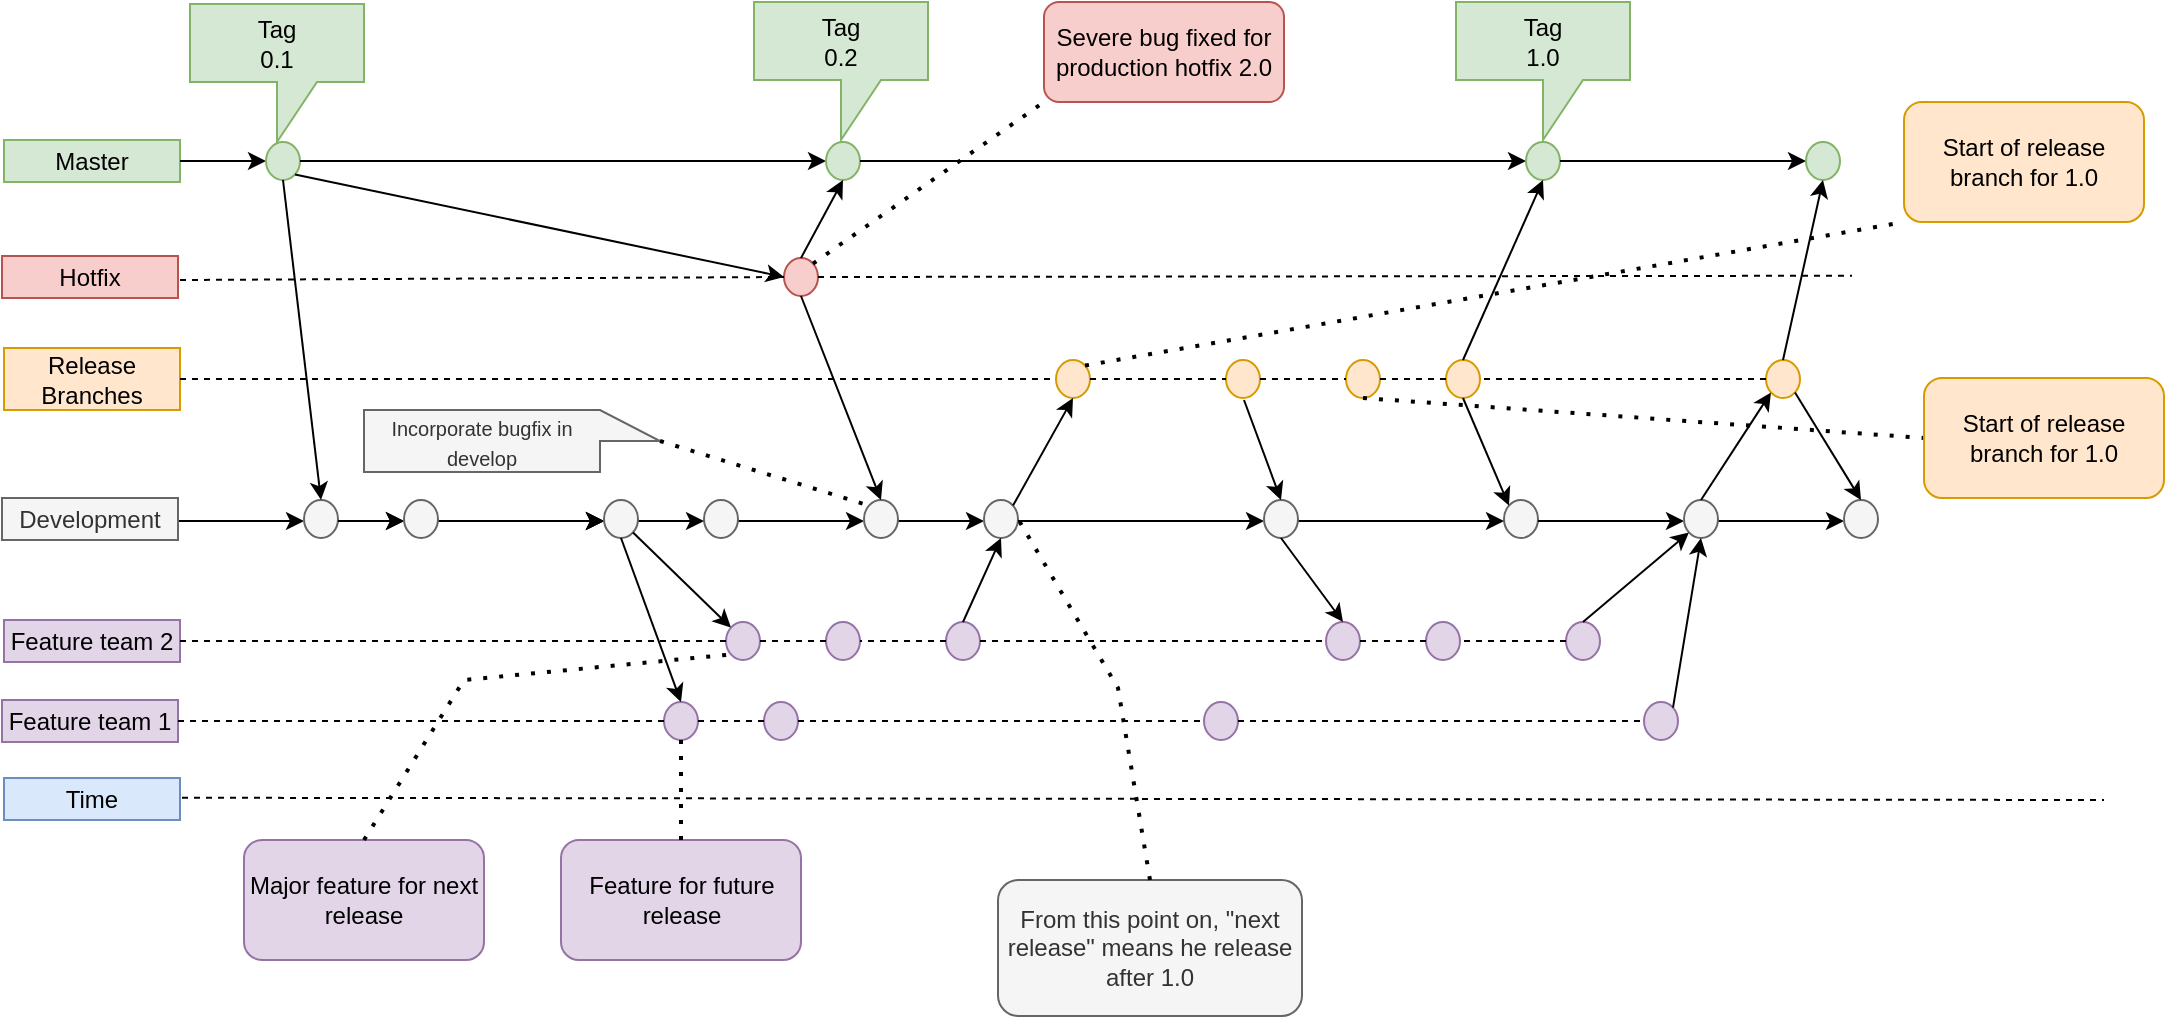 <mxfile version="21.7.5" type="github">
  <diagram id="yPxyJZ8AM_hMuL3Unpa9" name="gitflow">
    <mxGraphModel dx="777" dy="1078" grid="0" gridSize="10" guides="1" tooltips="1" connect="1" arrows="1" fold="1" page="0" pageScale="1" pageWidth="850" pageHeight="1100" math="0" shadow="0">
      <root>
        <mxCell id="0" />
        <mxCell id="1" parent="0" />
        <mxCell id="7" value="Master" style="text;html=1;strokeColor=#82b366;fillColor=#d5e8d4;align=center;verticalAlign=middle;whiteSpace=wrap;rounded=0;direction=east;" parent="1" vertex="1">
          <mxGeometry x="40" width="88" height="21" as="geometry" />
        </mxCell>
        <mxCell id="20" value="Hotfix" style="text;html=1;strokeColor=#b85450;fillColor=#f8cecc;align=center;verticalAlign=middle;whiteSpace=wrap;rounded=0;direction=east;" parent="1" vertex="1">
          <mxGeometry x="39" y="58" width="88" height="21" as="geometry" />
        </mxCell>
        <mxCell id="42" value="Release Branches" style="text;html=1;strokeColor=#d79b00;fillColor=#ffe6cc;align=center;verticalAlign=middle;whiteSpace=wrap;rounded=0;fontSize=12;direction=east;" parent="1" vertex="1">
          <mxGeometry x="40" y="104" width="88" height="31" as="geometry" />
        </mxCell>
        <mxCell id="85" value="Feature team 1" style="text;html=1;strokeColor=#9673a6;fillColor=#e1d5e7;align=center;verticalAlign=middle;whiteSpace=wrap;rounded=0;direction=east;" parent="1" vertex="1">
          <mxGeometry x="39" y="280" width="88" height="21" as="geometry" />
        </mxCell>
        <mxCell id="FDRWWzNf12pBNZbJ33nD-177" value="Time" style="text;html=1;strokeColor=#6c8ebf;fillColor=#dae8fc;align=center;verticalAlign=middle;whiteSpace=wrap;rounded=0;direction=east;" parent="1" vertex="1">
          <mxGeometry x="40" y="319" width="88" height="21" as="geometry" />
        </mxCell>
        <mxCell id="FDRWWzNf12pBNZbJ33nD-182" value="" style="ellipse;whiteSpace=wrap;html=1;aspect=fixed;fontSize=12;fillColor=#e1d5e7;strokeColor=#9673a6;direction=west;flipH=0;" parent="1" vertex="1">
          <mxGeometry x="370" y="281" width="17" height="19" as="geometry" />
        </mxCell>
        <mxCell id="FDRWWzNf12pBNZbJ33nD-183" value="" style="ellipse;whiteSpace=wrap;html=1;aspect=fixed;fontSize=12;fillColor=#e1d5e7;strokeColor=#9673a6;direction=west;flipH=0;" parent="1" vertex="1">
          <mxGeometry x="420" y="281" width="17" height="19" as="geometry" />
        </mxCell>
        <mxCell id="FDRWWzNf12pBNZbJ33nD-185" value="" style="ellipse;whiteSpace=wrap;html=1;aspect=fixed;fontSize=12;fillColor=#e1d5e7;strokeColor=#9673a6;direction=west;flipH=0;" parent="1" vertex="1">
          <mxGeometry x="640" y="281" width="17" height="19" as="geometry" />
        </mxCell>
        <mxCell id="FDRWWzNf12pBNZbJ33nD-186" value="" style="ellipse;whiteSpace=wrap;html=1;aspect=fixed;fontSize=12;fillColor=#e1d5e7;strokeColor=#9673a6;direction=west;flipH=0;" parent="1" vertex="1">
          <mxGeometry x="860" y="281" width="17" height="19" as="geometry" />
        </mxCell>
        <mxCell id="FDRWWzNf12pBNZbJ33nD-331" value="" style="ellipse;whiteSpace=wrap;html=1;aspect=fixed;fontSize=12;fillColor=#ffe6cc;strokeColor=#d79b00;direction=west;flipH=0;" parent="1" vertex="1">
          <mxGeometry x="651" y="110" width="17" height="19" as="geometry" />
        </mxCell>
        <mxCell id="FDRWWzNf12pBNZbJ33nD-332" value="" style="ellipse;whiteSpace=wrap;html=1;aspect=fixed;fontSize=12;fillColor=#ffe6cc;strokeColor=#d79b00;direction=west;flipH=0;" parent="1" vertex="1">
          <mxGeometry x="566" y="110" width="17" height="19" as="geometry" />
        </mxCell>
        <mxCell id="FDRWWzNf12pBNZbJ33nD-333" value="" style="ellipse;whiteSpace=wrap;html=1;aspect=fixed;fontSize=12;fillColor=#ffe6cc;strokeColor=#d79b00;direction=west;flipH=0;" parent="1" vertex="1">
          <mxGeometry x="711" y="110" width="17" height="19" as="geometry" />
        </mxCell>
        <mxCell id="FDRWWzNf12pBNZbJ33nD-334" value="" style="ellipse;whiteSpace=wrap;html=1;aspect=fixed;fontSize=12;fillColor=#ffe6cc;strokeColor=#d79b00;direction=west;flipH=0;" parent="1" vertex="1">
          <mxGeometry x="761" y="110" width="17" height="19" as="geometry" />
        </mxCell>
        <mxCell id="FDRWWzNf12pBNZbJ33nD-335" value="" style="ellipse;whiteSpace=wrap;html=1;aspect=fixed;fontSize=12;fillColor=#ffe6cc;strokeColor=#d79b00;direction=west;flipH=0;" parent="1" vertex="1">
          <mxGeometry x="921" y="110" width="17" height="19" as="geometry" />
        </mxCell>
        <mxCell id="FDRWWzNf12pBNZbJ33nD-349" value="" style="ellipse;whiteSpace=wrap;html=1;aspect=fixed;fontSize=12;fillColor=#f8cecc;strokeColor=#b85450;direction=west;flipH=0;" parent="1" vertex="1">
          <mxGeometry x="430" y="59" width="17" height="19" as="geometry" />
        </mxCell>
        <mxCell id="FDRWWzNf12pBNZbJ33nD-355" value="" style="edgeStyle=orthogonalEdgeStyle;rounded=0;orthogonalLoop=1;jettySize=auto;html=1;" parent="1" source="7" target="FDRWWzNf12pBNZbJ33nD-354" edge="1">
          <mxGeometry relative="1" as="geometry">
            <mxPoint x="18.333" y="10.0" as="targetPoint" />
            <mxPoint x="890" y="10" as="sourcePoint" />
          </mxGeometry>
        </mxCell>
        <mxCell id="FDRWWzNf12pBNZbJ33nD-354" value="" style="ellipse;whiteSpace=wrap;html=1;aspect=fixed;fontSize=12;fillColor=#d5e8d4;strokeColor=#82b366;direction=east;" parent="1" vertex="1">
          <mxGeometry x="171" y="1" width="17" height="19" as="geometry" />
        </mxCell>
        <mxCell id="FDRWWzNf12pBNZbJ33nD-357" value="" style="edgeStyle=orthogonalEdgeStyle;rounded=0;orthogonalLoop=1;jettySize=auto;html=1;" parent="1" source="FDRWWzNf12pBNZbJ33nD-354" target="FDRWWzNf12pBNZbJ33nD-356" edge="1">
          <mxGeometry relative="1" as="geometry">
            <mxPoint x="18.333" y="11.0" as="targetPoint" />
            <mxPoint x="640" y="11" as="sourcePoint" />
          </mxGeometry>
        </mxCell>
        <mxCell id="FDRWWzNf12pBNZbJ33nD-356" value="" style="ellipse;whiteSpace=wrap;html=1;aspect=fixed;fontSize=12;fillColor=#d5e8d4;strokeColor=#82b366;direction=west;flipH=0;" parent="1" vertex="1">
          <mxGeometry x="451" y="1" width="17" height="19" as="geometry" />
        </mxCell>
        <mxCell id="FDRWWzNf12pBNZbJ33nD-359" value="" style="edgeStyle=orthogonalEdgeStyle;rounded=0;orthogonalLoop=1;jettySize=auto;html=1;" parent="1" source="FDRWWzNf12pBNZbJ33nD-356" target="FDRWWzNf12pBNZbJ33nD-358" edge="1">
          <mxGeometry relative="1" as="geometry">
            <mxPoint x="18.333" y="11.0" as="targetPoint" />
            <mxPoint x="470" y="11" as="sourcePoint" />
          </mxGeometry>
        </mxCell>
        <mxCell id="FDRWWzNf12pBNZbJ33nD-358" value="" style="ellipse;whiteSpace=wrap;html=1;aspect=fixed;fontSize=12;fillColor=#d5e8d4;strokeColor=#82b366;direction=west;flipH=0;" parent="1" vertex="1">
          <mxGeometry x="801" y="1" width="17" height="19" as="geometry" />
        </mxCell>
        <mxCell id="FDRWWzNf12pBNZbJ33nD-361" value="" style="edgeStyle=orthogonalEdgeStyle;rounded=0;orthogonalLoop=1;jettySize=auto;html=1;" parent="1" source="FDRWWzNf12pBNZbJ33nD-358" target="FDRWWzNf12pBNZbJ33nD-360" edge="1">
          <mxGeometry relative="1" as="geometry">
            <mxPoint x="18.333" y="11.0" as="targetPoint" />
            <mxPoint x="280" y="11" as="sourcePoint" />
          </mxGeometry>
        </mxCell>
        <mxCell id="FDRWWzNf12pBNZbJ33nD-360" value="" style="ellipse;whiteSpace=wrap;html=1;aspect=fixed;fontSize=12;fillColor=#d5e8d4;strokeColor=#82b366;direction=west;flipH=0;" parent="1" vertex="1">
          <mxGeometry x="941" y="1" width="17" height="19" as="geometry" />
        </mxCell>
        <mxCell id="zETWnQQV9wwEFKSfop4r-105" value="" style="endArrow=none;dashed=1;html=1;rounded=0;" parent="1" edge="1">
          <mxGeometry width="50" height="50" relative="1" as="geometry">
            <mxPoint x="129" y="328.88" as="sourcePoint" />
            <mxPoint x="1090" y="330" as="targetPoint" />
          </mxGeometry>
        </mxCell>
        <mxCell id="zETWnQQV9wwEFKSfop4r-106" style="edgeStyle=orthogonalEdgeStyle;rounded=0;orthogonalLoop=1;jettySize=auto;html=1;entryX=1;entryY=0.5;entryDx=0;entryDy=0;" parent="1" edge="1">
          <mxGeometry relative="1" as="geometry">
            <mxPoint x="127" y="190.5" as="sourcePoint" />
            <mxPoint x="190.0" y="190.5" as="targetPoint" />
          </mxGeometry>
        </mxCell>
        <mxCell id="zETWnQQV9wwEFKSfop4r-107" value="Development" style="text;html=1;strokeColor=#666666;fillColor=#f5f5f5;align=center;verticalAlign=middle;whiteSpace=wrap;rounded=0;fontColor=#333333;direction=east;" parent="1" vertex="1">
          <mxGeometry x="39" y="179" width="88" height="21" as="geometry" />
        </mxCell>
        <mxCell id="zETWnQQV9wwEFKSfop4r-108" style="edgeStyle=orthogonalEdgeStyle;rounded=0;orthogonalLoop=1;jettySize=auto;html=1;entryX=1;entryY=0.5;entryDx=0;entryDy=0;" parent="1" edge="1">
          <mxGeometry relative="1" as="geometry">
            <mxPoint x="407.0" y="190.5" as="sourcePoint" />
            <mxPoint x="470.0" y="190.5" as="targetPoint" />
          </mxGeometry>
        </mxCell>
        <mxCell id="zETWnQQV9wwEFKSfop4r-109" value="" style="ellipse;whiteSpace=wrap;html=1;aspect=fixed;fontSize=12;fillColor=#f5f5f5;strokeColor=#666666;fontColor=#333333;direction=west;flipH=0;" parent="1" vertex="1">
          <mxGeometry x="390" y="180" width="17" height="19" as="geometry" />
        </mxCell>
        <mxCell id="zETWnQQV9wwEFKSfop4r-110" style="edgeStyle=orthogonalEdgeStyle;rounded=0;orthogonalLoop=1;jettySize=auto;html=1;exitX=0;exitY=0.5;exitDx=0;exitDy=0;entryX=1;entryY=0.5;entryDx=0;entryDy=0;" parent="1" edge="1">
          <mxGeometry relative="1" as="geometry">
            <mxPoint x="487.0" y="190.5" as="sourcePoint" />
            <mxPoint x="530.0" y="190.5" as="targetPoint" />
          </mxGeometry>
        </mxCell>
        <mxCell id="zETWnQQV9wwEFKSfop4r-111" value="" style="ellipse;whiteSpace=wrap;html=1;aspect=fixed;fontSize=12;fillColor=#f5f5f5;strokeColor=#666666;fontColor=#333333;direction=west;flipH=0;" parent="1" vertex="1">
          <mxGeometry x="470" y="180" width="17" height="19" as="geometry" />
        </mxCell>
        <mxCell id="zETWnQQV9wwEFKSfop4r-112" style="edgeStyle=orthogonalEdgeStyle;rounded=0;orthogonalLoop=1;jettySize=auto;html=1;entryX=1;entryY=0.5;entryDx=0;entryDy=0;" parent="1" edge="1">
          <mxGeometry relative="1" as="geometry">
            <mxPoint x="897.0" y="190.5" as="sourcePoint" />
            <mxPoint x="960.0" y="190.5" as="targetPoint" />
          </mxGeometry>
        </mxCell>
        <mxCell id="zETWnQQV9wwEFKSfop4r-113" value="" style="ellipse;whiteSpace=wrap;html=1;aspect=fixed;fontSize=12;fillColor=#f5f5f5;strokeColor=#666666;fontColor=#333333;direction=west;flipH=0;" parent="1" vertex="1">
          <mxGeometry x="790" y="180" width="17" height="19" as="geometry" />
        </mxCell>
        <mxCell id="zETWnQQV9wwEFKSfop4r-114" value="" style="ellipse;whiteSpace=wrap;html=1;aspect=fixed;fontSize=12;fillColor=#f5f5f5;strokeColor=#666666;fontColor=#333333;direction=west;flipH=0;" parent="1" vertex="1">
          <mxGeometry x="960" y="180" width="17" height="19" as="geometry" />
        </mxCell>
        <mxCell id="zETWnQQV9wwEFKSfop4r-115" style="edgeStyle=orthogonalEdgeStyle;rounded=0;orthogonalLoop=1;jettySize=auto;html=1;entryX=1;entryY=0.5;entryDx=0;entryDy=0;" parent="1" edge="1">
          <mxGeometry relative="1" as="geometry">
            <mxPoint x="687.0" y="190.5" as="sourcePoint" />
            <mxPoint x="790.0" y="190.5" as="targetPoint" />
          </mxGeometry>
        </mxCell>
        <mxCell id="zETWnQQV9wwEFKSfop4r-116" value="" style="ellipse;whiteSpace=wrap;html=1;aspect=fixed;fontSize=12;fillColor=#f5f5f5;strokeColor=#666666;fontColor=#333333;direction=west;flipH=0;" parent="1" vertex="1">
          <mxGeometry x="530" y="180" width="17" height="19" as="geometry" />
        </mxCell>
        <mxCell id="zETWnQQV9wwEFKSfop4r-117" value="" style="edgeStyle=orthogonalEdgeStyle;rounded=0;orthogonalLoop=1;jettySize=auto;html=1;entryX=1;entryY=0.5;entryDx=0;entryDy=0;" parent="1" edge="1">
          <mxGeometry relative="1" as="geometry">
            <mxPoint x="807.0" y="190.5" as="sourcePoint" />
            <mxPoint x="880.0" y="190.5" as="targetPoint" />
          </mxGeometry>
        </mxCell>
        <mxCell id="zETWnQQV9wwEFKSfop4r-118" value="" style="ellipse;whiteSpace=wrap;html=1;aspect=fixed;fontSize=12;fillColor=#f5f5f5;strokeColor=#666666;fontColor=#333333;direction=west;flipH=0;" parent="1" vertex="1">
          <mxGeometry x="880" y="180" width="17" height="19" as="geometry" />
        </mxCell>
        <mxCell id="zETWnQQV9wwEFKSfop4r-119" style="edgeStyle=orthogonalEdgeStyle;rounded=0;orthogonalLoop=1;jettySize=auto;html=1;exitX=0;exitY=0.5;exitDx=0;exitDy=0;entryX=1;entryY=0.5;entryDx=0;entryDy=0;" parent="1" edge="1">
          <mxGeometry relative="1" as="geometry">
            <mxPoint x="207.0" y="190.5" as="sourcePoint" />
            <mxPoint x="240.0" y="190.5" as="targetPoint" />
          </mxGeometry>
        </mxCell>
        <mxCell id="zETWnQQV9wwEFKSfop4r-120" value="" style="edgeStyle=orthogonalEdgeStyle;rounded=0;orthogonalLoop=1;jettySize=auto;html=1;" parent="1" edge="1">
          <mxGeometry relative="1" as="geometry">
            <mxPoint x="257.0" y="190.5" as="sourcePoint" />
            <mxPoint x="340" y="190.5" as="targetPoint" />
          </mxGeometry>
        </mxCell>
        <mxCell id="zETWnQQV9wwEFKSfop4r-121" value="" style="ellipse;whiteSpace=wrap;html=1;aspect=fixed;fontSize=12;fillColor=#f5f5f5;fontColor=#333333;strokeColor=#666666;direction=west;flipH=0;" parent="1" vertex="1">
          <mxGeometry x="190" y="180" width="17" height="19" as="geometry" />
        </mxCell>
        <mxCell id="zETWnQQV9wwEFKSfop4r-122" value="" style="edgeStyle=orthogonalEdgeStyle;rounded=0;orthogonalLoop=1;jettySize=auto;html=1;" parent="1" edge="1">
          <mxGeometry relative="1" as="geometry">
            <mxPoint x="257.0" y="190.5" as="sourcePoint" />
            <mxPoint x="340" y="190.5" as="targetPoint" />
          </mxGeometry>
        </mxCell>
        <mxCell id="zETWnQQV9wwEFKSfop4r-123" value="" style="edgeStyle=orthogonalEdgeStyle;rounded=0;orthogonalLoop=1;jettySize=auto;html=1;" parent="1" edge="1">
          <mxGeometry relative="1" as="geometry">
            <mxPoint x="257.0" y="190.5" as="sourcePoint" />
            <mxPoint x="340" y="190.5" as="targetPoint" />
          </mxGeometry>
        </mxCell>
        <mxCell id="zETWnQQV9wwEFKSfop4r-124" value="" style="edgeStyle=orthogonalEdgeStyle;rounded=0;orthogonalLoop=1;jettySize=auto;html=1;entryX=1;entryY=0.5;entryDx=0;entryDy=0;" parent="1" edge="1">
          <mxGeometry relative="1" as="geometry">
            <mxPoint x="547.0" y="190.5" as="sourcePoint" />
            <mxPoint x="670.0" y="190.5" as="targetPoint" />
          </mxGeometry>
        </mxCell>
        <mxCell id="zETWnQQV9wwEFKSfop4r-125" value="" style="ellipse;whiteSpace=wrap;html=1;aspect=fixed;fontSize=12;fillColor=#f5f5f5;strokeColor=#666666;fontColor=#333333;direction=west;flipH=0;" parent="1" vertex="1">
          <mxGeometry x="670" y="180" width="17" height="19" as="geometry" />
        </mxCell>
        <mxCell id="zETWnQQV9wwEFKSfop4r-126" style="edgeStyle=orthogonalEdgeStyle;rounded=0;orthogonalLoop=1;jettySize=auto;html=1;exitX=0;exitY=0.5;exitDx=0;exitDy=0;entryX=1;entryY=0.5;entryDx=0;entryDy=0;" parent="1" edge="1">
          <mxGeometry relative="1" as="geometry">
            <mxPoint x="357.0" y="190.5" as="sourcePoint" />
            <mxPoint x="390.0" y="190.5" as="targetPoint" />
          </mxGeometry>
        </mxCell>
        <mxCell id="zETWnQQV9wwEFKSfop4r-127" value="" style="ellipse;whiteSpace=wrap;html=1;aspect=fixed;fontSize=12;fillColor=#f5f5f5;strokeColor=#666666;fontColor=#333333;direction=west;flipH=0;" parent="1" vertex="1">
          <mxGeometry x="340" y="180" width="17" height="19" as="geometry" />
        </mxCell>
        <mxCell id="zETWnQQV9wwEFKSfop4r-128" value="" style="edgeStyle=orthogonalEdgeStyle;rounded=0;orthogonalLoop=1;jettySize=auto;html=1;" parent="1" edge="1">
          <mxGeometry relative="1" as="geometry">
            <mxPoint x="207.0" y="190.5" as="sourcePoint" />
            <mxPoint x="240" y="190.5" as="targetPoint" />
          </mxGeometry>
        </mxCell>
        <mxCell id="zETWnQQV9wwEFKSfop4r-129" value="" style="ellipse;whiteSpace=wrap;html=1;aspect=fixed;fontSize=12;fillColor=#f5f5f5;strokeColor=#666666;fontColor=#333333;direction=west;flipH=0;" parent="1" vertex="1">
          <mxGeometry x="240" y="180" width="17" height="19" as="geometry" />
        </mxCell>
        <mxCell id="zETWnQQV9wwEFKSfop4r-131" value="Feature team 2" style="text;html=1;strokeColor=#9673a6;fillColor=#e1d5e7;align=center;verticalAlign=middle;whiteSpace=wrap;rounded=0;direction=east;" parent="1" vertex="1">
          <mxGeometry x="40" y="240" width="88" height="21" as="geometry" />
        </mxCell>
        <mxCell id="zETWnQQV9wwEFKSfop4r-133" value="" style="ellipse;whiteSpace=wrap;html=1;aspect=fixed;fontSize=12;fillColor=#e1d5e7;strokeColor=#9673a6;direction=west;flipH=0;" parent="1" vertex="1">
          <mxGeometry x="401" y="241" width="17" height="19" as="geometry" />
        </mxCell>
        <mxCell id="zETWnQQV9wwEFKSfop4r-135" value="" style="ellipse;whiteSpace=wrap;html=1;aspect=fixed;fontSize=12;fillColor=#e1d5e7;strokeColor=#9673a6;direction=west;flipH=0;" parent="1" vertex="1">
          <mxGeometry x="451" y="241" width="17" height="19" as="geometry" />
        </mxCell>
        <mxCell id="zETWnQQV9wwEFKSfop4r-137" value="" style="ellipse;whiteSpace=wrap;html=1;aspect=fixed;fontSize=12;fillColor=#e1d5e7;strokeColor=#9673a6;direction=west;flipH=0;" parent="1" vertex="1">
          <mxGeometry x="701" y="241" width="17" height="19" as="geometry" />
        </mxCell>
        <mxCell id="zETWnQQV9wwEFKSfop4r-138" value="" style="ellipse;whiteSpace=wrap;html=1;aspect=fixed;fontSize=12;fillColor=#e1d5e7;strokeColor=#9673a6;direction=west;flipH=0;" parent="1" vertex="1">
          <mxGeometry x="821" y="241" width="17" height="19" as="geometry" />
        </mxCell>
        <mxCell id="zETWnQQV9wwEFKSfop4r-140" value="" style="ellipse;whiteSpace=wrap;html=1;aspect=fixed;fontSize=12;fillColor=#e1d5e7;strokeColor=#9673a6;direction=west;flipH=0;" parent="1" vertex="1">
          <mxGeometry x="511" y="241" width="17" height="19" as="geometry" />
        </mxCell>
        <mxCell id="zETWnQQV9wwEFKSfop4r-142" value="" style="ellipse;whiteSpace=wrap;html=1;aspect=fixed;fontSize=12;fillColor=#e1d5e7;strokeColor=#9673a6;direction=west;flipH=0;" parent="1" vertex="1">
          <mxGeometry x="751" y="241" width="17" height="19" as="geometry" />
        </mxCell>
        <mxCell id="zETWnQQV9wwEFKSfop4r-143" value="" style="endArrow=none;dashed=1;html=1;rounded=0;entryX=1;entryY=0.5;entryDx=0;entryDy=0;" parent="1" target="FDRWWzNf12pBNZbJ33nD-349" edge="1">
          <mxGeometry width="50" height="50" relative="1" as="geometry">
            <mxPoint x="128" y="70" as="sourcePoint" />
            <mxPoint x="178" y="20" as="targetPoint" />
          </mxGeometry>
        </mxCell>
        <mxCell id="zETWnQQV9wwEFKSfop4r-146" value="" style="endArrow=none;dashed=1;html=1;rounded=0;exitX=0;exitY=0.5;exitDx=0;exitDy=0;" parent="1" source="FDRWWzNf12pBNZbJ33nD-349" edge="1">
          <mxGeometry width="50" height="50" relative="1" as="geometry">
            <mxPoint x="451" y="67.87" as="sourcePoint" />
            <mxPoint x="964" y="67.87" as="targetPoint" />
          </mxGeometry>
        </mxCell>
        <mxCell id="zETWnQQV9wwEFKSfop4r-147" value="" style="endArrow=none;dashed=1;html=1;rounded=0;exitX=1;exitY=0.5;exitDx=0;exitDy=0;entryX=1;entryY=0.5;entryDx=0;entryDy=0;" parent="1" source="42" target="FDRWWzNf12pBNZbJ33nD-332" edge="1">
          <mxGeometry width="50" height="50" relative="1" as="geometry">
            <mxPoint x="480" y="160" as="sourcePoint" />
            <mxPoint x="530" y="110" as="targetPoint" />
          </mxGeometry>
        </mxCell>
        <mxCell id="zETWnQQV9wwEFKSfop4r-148" value="" style="endArrow=none;dashed=1;html=1;rounded=0;entryX=1;entryY=0.5;entryDx=0;entryDy=0;exitX=0;exitY=0.5;exitDx=0;exitDy=0;" parent="1" source="FDRWWzNf12pBNZbJ33nD-332" target="FDRWWzNf12pBNZbJ33nD-331" edge="1">
          <mxGeometry width="50" height="50" relative="1" as="geometry">
            <mxPoint x="480" y="160" as="sourcePoint" />
            <mxPoint x="530" y="110" as="targetPoint" />
          </mxGeometry>
        </mxCell>
        <mxCell id="zETWnQQV9wwEFKSfop4r-149" value="" style="endArrow=none;dashed=1;html=1;rounded=0;entryX=1;entryY=0.5;entryDx=0;entryDy=0;exitX=0;exitY=0.5;exitDx=0;exitDy=0;" parent="1" source="FDRWWzNf12pBNZbJ33nD-331" target="FDRWWzNf12pBNZbJ33nD-333" edge="1">
          <mxGeometry width="50" height="50" relative="1" as="geometry">
            <mxPoint x="480" y="160" as="sourcePoint" />
            <mxPoint x="530" y="110" as="targetPoint" />
          </mxGeometry>
        </mxCell>
        <mxCell id="zETWnQQV9wwEFKSfop4r-150" value="" style="endArrow=none;dashed=1;html=1;rounded=0;entryX=0;entryY=0.5;entryDx=0;entryDy=0;exitX=1;exitY=0.5;exitDx=0;exitDy=0;" parent="1" source="FDRWWzNf12pBNZbJ33nD-334" target="FDRWWzNf12pBNZbJ33nD-333" edge="1">
          <mxGeometry width="50" height="50" relative="1" as="geometry">
            <mxPoint x="678" y="130" as="sourcePoint" />
            <mxPoint x="721" y="130" as="targetPoint" />
          </mxGeometry>
        </mxCell>
        <mxCell id="zETWnQQV9wwEFKSfop4r-151" value="" style="endArrow=none;dashed=1;html=1;rounded=0;entryX=0;entryY=0.5;entryDx=0;entryDy=0;exitX=1;exitY=0.5;exitDx=0;exitDy=0;" parent="1" source="FDRWWzNf12pBNZbJ33nD-335" target="FDRWWzNf12pBNZbJ33nD-334" edge="1">
          <mxGeometry width="50" height="50" relative="1" as="geometry">
            <mxPoint x="480" y="160" as="sourcePoint" />
            <mxPoint x="530" y="110" as="targetPoint" />
          </mxGeometry>
        </mxCell>
        <mxCell id="zETWnQQV9wwEFKSfop4r-153" value="" style="endArrow=none;dashed=1;html=1;rounded=0;exitX=1;exitY=0.5;exitDx=0;exitDy=0;entryX=1;entryY=0.5;entryDx=0;entryDy=0;" parent="1" source="zETWnQQV9wwEFKSfop4r-131" target="zETWnQQV9wwEFKSfop4r-133" edge="1">
          <mxGeometry width="50" height="50" relative="1" as="geometry">
            <mxPoint x="390" y="160" as="sourcePoint" />
            <mxPoint x="440" y="110" as="targetPoint" />
          </mxGeometry>
        </mxCell>
        <mxCell id="zETWnQQV9wwEFKSfop4r-154" value="" style="endArrow=none;dashed=1;html=1;rounded=0;exitX=1;exitY=0.5;exitDx=0;exitDy=0;entryX=1;entryY=0.5;entryDx=0;entryDy=0;" parent="1" source="85" target="FDRWWzNf12pBNZbJ33nD-182" edge="1">
          <mxGeometry width="50" height="50" relative="1" as="geometry">
            <mxPoint x="147" y="281" as="sourcePoint" />
            <mxPoint x="420" y="281" as="targetPoint" />
          </mxGeometry>
        </mxCell>
        <mxCell id="zETWnQQV9wwEFKSfop4r-155" value="" style="endArrow=none;dashed=1;html=1;rounded=0;entryX=1;entryY=0.5;entryDx=0;entryDy=0;exitX=0;exitY=0.5;exitDx=0;exitDy=0;" parent="1" source="zETWnQQV9wwEFKSfop4r-133" target="zETWnQQV9wwEFKSfop4r-135" edge="1">
          <mxGeometry width="50" height="50" relative="1" as="geometry">
            <mxPoint x="678" y="130" as="sourcePoint" />
            <mxPoint x="721" y="130" as="targetPoint" />
          </mxGeometry>
        </mxCell>
        <mxCell id="zETWnQQV9wwEFKSfop4r-156" value="" style="endArrow=none;dashed=1;html=1;rounded=0;entryX=1;entryY=0.5;entryDx=0;entryDy=0;exitX=0;exitY=0.5;exitDx=0;exitDy=0;" parent="1" source="FDRWWzNf12pBNZbJ33nD-182" target="FDRWWzNf12pBNZbJ33nD-183" edge="1">
          <mxGeometry width="50" height="50" relative="1" as="geometry">
            <mxPoint x="428" y="261" as="sourcePoint" />
            <mxPoint x="461" y="261" as="targetPoint" />
          </mxGeometry>
        </mxCell>
        <mxCell id="zETWnQQV9wwEFKSfop4r-157" value="" style="endArrow=none;dashed=1;html=1;rounded=0;exitX=0;exitY=0.5;exitDx=0;exitDy=0;entryX=1;entryY=0.5;entryDx=0;entryDy=0;" parent="1" source="FDRWWzNf12pBNZbJ33nD-183" target="FDRWWzNf12pBNZbJ33nD-185" edge="1">
          <mxGeometry width="50" height="50" relative="1" as="geometry">
            <mxPoint x="450" y="310" as="sourcePoint" />
            <mxPoint x="630" y="290" as="targetPoint" />
          </mxGeometry>
        </mxCell>
        <mxCell id="zETWnQQV9wwEFKSfop4r-158" value="" style="endArrow=none;dashed=1;html=1;rounded=0;exitX=0;exitY=0.5;exitDx=0;exitDy=0;entryX=1;entryY=0.5;entryDx=0;entryDy=0;" parent="1" source="FDRWWzNf12pBNZbJ33nD-185" target="FDRWWzNf12pBNZbJ33nD-186" edge="1">
          <mxGeometry width="50" height="50" relative="1" as="geometry">
            <mxPoint x="658" y="289.88" as="sourcePoint" />
            <mxPoint x="850" y="290" as="targetPoint" />
          </mxGeometry>
        </mxCell>
        <mxCell id="zETWnQQV9wwEFKSfop4r-159" value="" style="endArrow=none;dashed=1;html=1;rounded=0;entryX=1;entryY=0.5;entryDx=0;entryDy=0;exitX=0;exitY=0.5;exitDx=0;exitDy=0;" parent="1" source="zETWnQQV9wwEFKSfop4r-140" target="zETWnQQV9wwEFKSfop4r-137" edge="1">
          <mxGeometry width="50" height="50" relative="1" as="geometry">
            <mxPoint x="547" y="249.87" as="sourcePoint" />
            <mxPoint x="615" y="249.87" as="targetPoint" />
          </mxGeometry>
        </mxCell>
        <mxCell id="zETWnQQV9wwEFKSfop4r-160" value="" style="endArrow=none;dashed=1;html=1;rounded=0;entryX=1;entryY=0.5;entryDx=0;entryDy=0;exitX=0;exitY=0.5;exitDx=0;exitDy=0;" parent="1" source="zETWnQQV9wwEFKSfop4r-137" target="zETWnQQV9wwEFKSfop4r-142" edge="1">
          <mxGeometry width="50" height="50" relative="1" as="geometry">
            <mxPoint x="678" y="130" as="sourcePoint" />
            <mxPoint x="721" y="130" as="targetPoint" />
          </mxGeometry>
        </mxCell>
        <mxCell id="zETWnQQV9wwEFKSfop4r-161" value="" style="endArrow=none;dashed=1;html=1;rounded=0;entryX=0;entryY=0.5;entryDx=0;entryDy=0;exitX=1;exitY=0.5;exitDx=0;exitDy=0;" parent="1" source="zETWnQQV9wwEFKSfop4r-138" target="zETWnQQV9wwEFKSfop4r-142" edge="1">
          <mxGeometry width="50" height="50" relative="1" as="geometry">
            <mxPoint x="771" y="130" as="sourcePoint" />
            <mxPoint x="738" y="130" as="targetPoint" />
          </mxGeometry>
        </mxCell>
        <mxCell id="zETWnQQV9wwEFKSfop4r-162" value="" style="endArrow=none;dashed=1;html=1;rounded=0;entryX=0;entryY=0.5;entryDx=0;entryDy=0;exitX=1;exitY=0.5;exitDx=0;exitDy=0;" parent="1" source="zETWnQQV9wwEFKSfop4r-140" target="zETWnQQV9wwEFKSfop4r-135" edge="1">
          <mxGeometry width="50" height="50" relative="1" as="geometry">
            <mxPoint x="781" y="140" as="sourcePoint" />
            <mxPoint x="748" y="140" as="targetPoint" />
          </mxGeometry>
        </mxCell>
        <mxCell id="zETWnQQV9wwEFKSfop4r-165" value="" style="endArrow=classic;html=1;rounded=0;exitX=0;exitY=1;exitDx=0;exitDy=0;entryX=0.5;entryY=0;entryDx=0;entryDy=0;" parent="1" source="FDRWWzNf12pBNZbJ33nD-186" target="zETWnQQV9wwEFKSfop4r-118" edge="1">
          <mxGeometry width="50" height="50" relative="1" as="geometry">
            <mxPoint x="690" y="180" as="sourcePoint" />
            <mxPoint x="740" y="130" as="targetPoint" />
          </mxGeometry>
        </mxCell>
        <mxCell id="zETWnQQV9wwEFKSfop4r-166" value="" style="endArrow=classic;html=1;rounded=0;exitX=0.5;exitY=1;exitDx=0;exitDy=0;entryX=1;entryY=0;entryDx=0;entryDy=0;" parent="1" source="zETWnQQV9wwEFKSfop4r-138" target="zETWnQQV9wwEFKSfop4r-118" edge="1">
          <mxGeometry width="50" height="50" relative="1" as="geometry">
            <mxPoint x="690" y="180" as="sourcePoint" />
            <mxPoint x="740" y="130" as="targetPoint" />
          </mxGeometry>
        </mxCell>
        <mxCell id="zETWnQQV9wwEFKSfop4r-167" value="" style="endArrow=classic;html=1;rounded=0;entryX=0.5;entryY=1;entryDx=0;entryDy=0;exitX=0.5;exitY=0;exitDx=0;exitDy=0;" parent="1" source="zETWnQQV9wwEFKSfop4r-125" target="zETWnQQV9wwEFKSfop4r-137" edge="1">
          <mxGeometry width="50" height="50" relative="1" as="geometry">
            <mxPoint x="620" y="170" as="sourcePoint" />
            <mxPoint x="670" y="120" as="targetPoint" />
          </mxGeometry>
        </mxCell>
        <mxCell id="zETWnQQV9wwEFKSfop4r-168" value="" style="endArrow=classic;html=1;rounded=0;exitX=0.5;exitY=1;exitDx=0;exitDy=0;entryX=0.5;entryY=0;entryDx=0;entryDy=0;" parent="1" source="zETWnQQV9wwEFKSfop4r-140" target="zETWnQQV9wwEFKSfop4r-116" edge="1">
          <mxGeometry width="50" height="50" relative="1" as="geometry">
            <mxPoint x="620" y="170" as="sourcePoint" />
            <mxPoint x="670" y="120" as="targetPoint" />
          </mxGeometry>
        </mxCell>
        <mxCell id="zETWnQQV9wwEFKSfop4r-169" value="" style="endArrow=classic;html=1;rounded=0;entryX=0.5;entryY=1;entryDx=0;entryDy=0;exitX=0.5;exitY=0;exitDx=0;exitDy=0;" parent="1" source="zETWnQQV9wwEFKSfop4r-127" target="FDRWWzNf12pBNZbJ33nD-182" edge="1">
          <mxGeometry width="50" height="50" relative="1" as="geometry">
            <mxPoint x="510" y="170" as="sourcePoint" />
            <mxPoint x="560" y="120" as="targetPoint" />
          </mxGeometry>
        </mxCell>
        <mxCell id="zETWnQQV9wwEFKSfop4r-172" value="" style="endArrow=classic;html=1;rounded=0;exitX=0;exitY=0;exitDx=0;exitDy=0;entryX=1;entryY=1;entryDx=0;entryDy=0;" parent="1" source="zETWnQQV9wwEFKSfop4r-127" target="zETWnQQV9wwEFKSfop4r-133" edge="1">
          <mxGeometry width="50" height="50" relative="1" as="geometry">
            <mxPoint x="510" y="170" as="sourcePoint" />
            <mxPoint x="560" y="120" as="targetPoint" />
          </mxGeometry>
        </mxCell>
        <mxCell id="zETWnQQV9wwEFKSfop4r-173" value="" style="endArrow=classic;html=1;rounded=0;exitX=0;exitY=1;exitDx=0;exitDy=0;entryX=0.5;entryY=0;entryDx=0;entryDy=0;" parent="1" source="zETWnQQV9wwEFKSfop4r-116" target="FDRWWzNf12pBNZbJ33nD-332" edge="1">
          <mxGeometry width="50" height="50" relative="1" as="geometry">
            <mxPoint x="710" y="170" as="sourcePoint" />
            <mxPoint x="760" y="120" as="targetPoint" />
          </mxGeometry>
        </mxCell>
        <mxCell id="zETWnQQV9wwEFKSfop4r-175" value="" style="endArrow=classic;html=1;rounded=0;entryX=0.5;entryY=1;entryDx=0;entryDy=0;" parent="1" target="zETWnQQV9wwEFKSfop4r-125" edge="1">
          <mxGeometry width="50" height="50" relative="1" as="geometry">
            <mxPoint x="660" y="130" as="sourcePoint" />
            <mxPoint x="584" y="139" as="targetPoint" />
          </mxGeometry>
        </mxCell>
        <mxCell id="zETWnQQV9wwEFKSfop4r-176" value="" style="endArrow=classic;html=1;rounded=0;entryX=1;entryY=1;entryDx=0;entryDy=0;exitX=0.5;exitY=0;exitDx=0;exitDy=0;" parent="1" source="FDRWWzNf12pBNZbJ33nD-334" target="zETWnQQV9wwEFKSfop4r-113" edge="1">
          <mxGeometry width="50" height="50" relative="1" as="geometry">
            <mxPoint x="670" y="140" as="sourcePoint" />
            <mxPoint x="689" y="190" as="targetPoint" />
          </mxGeometry>
        </mxCell>
        <mxCell id="zETWnQQV9wwEFKSfop4r-177" value="" style="endArrow=classic;html=1;rounded=0;entryX=0.5;entryY=1;entryDx=0;entryDy=0;exitX=0;exitY=0;exitDx=0;exitDy=0;" parent="1" source="FDRWWzNf12pBNZbJ33nD-335" target="zETWnQQV9wwEFKSfop4r-114" edge="1">
          <mxGeometry width="50" height="50" relative="1" as="geometry">
            <mxPoint x="779" y="139" as="sourcePoint" />
            <mxPoint x="803" y="193" as="targetPoint" />
          </mxGeometry>
        </mxCell>
        <mxCell id="zETWnQQV9wwEFKSfop4r-178" value="" style="endArrow=classic;html=1;rounded=0;exitX=0.5;exitY=1;exitDx=0;exitDy=0;entryX=1;entryY=0;entryDx=0;entryDy=0;" parent="1" source="zETWnQQV9wwEFKSfop4r-118" target="FDRWWzNf12pBNZbJ33nD-335" edge="1">
          <mxGeometry width="50" height="50" relative="1" as="geometry">
            <mxPoint x="554" y="193" as="sourcePoint" />
            <mxPoint x="584" y="139" as="targetPoint" />
          </mxGeometry>
        </mxCell>
        <mxCell id="zETWnQQV9wwEFKSfop4r-179" value="" style="endArrow=classic;html=1;rounded=0;entryX=0.5;entryY=0;entryDx=0;entryDy=0;exitX=0.5;exitY=1;exitDx=0;exitDy=0;" parent="1" source="FDRWWzNf12pBNZbJ33nD-334" target="FDRWWzNf12pBNZbJ33nD-358" edge="1">
          <mxGeometry width="50" height="50" relative="1" as="geometry">
            <mxPoint x="712.5" y="181" as="sourcePoint" />
            <mxPoint x="820" y="40" as="targetPoint" />
          </mxGeometry>
        </mxCell>
        <mxCell id="zETWnQQV9wwEFKSfop4r-180" value="" style="endArrow=classic;html=1;rounded=0;entryX=0.5;entryY=0;entryDx=0;entryDy=0;exitX=0.5;exitY=1;exitDx=0;exitDy=0;" parent="1" source="FDRWWzNf12pBNZbJ33nD-335" target="FDRWWzNf12pBNZbJ33nD-360" edge="1">
          <mxGeometry width="50" height="50" relative="1" as="geometry">
            <mxPoint x="779" y="120" as="sourcePoint" />
            <mxPoint x="819" y="30" as="targetPoint" />
          </mxGeometry>
        </mxCell>
        <mxCell id="zETWnQQV9wwEFKSfop4r-181" value="" style="endArrow=classic;html=1;rounded=0;entryX=0.5;entryY=1;entryDx=0;entryDy=0;exitX=0.5;exitY=0;exitDx=0;exitDy=0;" parent="1" source="FDRWWzNf12pBNZbJ33nD-349" target="zETWnQQV9wwEFKSfop4r-111" edge="1">
          <mxGeometry width="50" height="50" relative="1" as="geometry">
            <mxPoint x="350" y="170" as="sourcePoint" />
            <mxPoint x="400" y="120" as="targetPoint" />
          </mxGeometry>
        </mxCell>
        <mxCell id="zETWnQQV9wwEFKSfop4r-182" value="" style="endArrow=classic;html=1;rounded=0;exitX=0.5;exitY=1;exitDx=0;exitDy=0;entryX=0.5;entryY=1;entryDx=0;entryDy=0;" parent="1" source="FDRWWzNf12pBNZbJ33nD-354" target="zETWnQQV9wwEFKSfop4r-121" edge="1">
          <mxGeometry width="50" height="50" relative="1" as="geometry">
            <mxPoint x="350" y="170" as="sourcePoint" />
            <mxPoint x="400" y="120" as="targetPoint" />
          </mxGeometry>
        </mxCell>
        <mxCell id="zETWnQQV9wwEFKSfop4r-183" value="" style="endArrow=classic;html=1;rounded=0;exitX=1;exitY=1;exitDx=0;exitDy=0;entryX=1;entryY=0.5;entryDx=0;entryDy=0;" parent="1" source="FDRWWzNf12pBNZbJ33nD-354" target="FDRWWzNf12pBNZbJ33nD-349" edge="1">
          <mxGeometry width="50" height="50" relative="1" as="geometry">
            <mxPoint x="350" y="170" as="sourcePoint" />
            <mxPoint x="400" y="120" as="targetPoint" />
          </mxGeometry>
        </mxCell>
        <mxCell id="zETWnQQV9wwEFKSfop4r-184" value="" style="endArrow=classic;html=1;rounded=0;entryX=0.5;entryY=0;entryDx=0;entryDy=0;exitX=0.5;exitY=1;exitDx=0;exitDy=0;" parent="1" source="FDRWWzNf12pBNZbJ33nD-349" target="FDRWWzNf12pBNZbJ33nD-356" edge="1">
          <mxGeometry width="50" height="50" relative="1" as="geometry">
            <mxPoint x="450" y="64" as="sourcePoint" />
            <mxPoint x="487" y="10" as="targetPoint" />
          </mxGeometry>
        </mxCell>
        <mxCell id="zETWnQQV9wwEFKSfop4r-185" value="Tag&lt;br&gt;1.0" style="shape=callout;whiteSpace=wrap;html=1;perimeter=calloutPerimeter;direction=east;fillColor=#d5e8d4;strokeColor=#82b366;" parent="1" vertex="1">
          <mxGeometry x="766" y="-69" width="87" height="69" as="geometry" />
        </mxCell>
        <mxCell id="zETWnQQV9wwEFKSfop4r-186" value="Tag&lt;br&gt;0.2" style="shape=callout;whiteSpace=wrap;html=1;perimeter=calloutPerimeter;direction=east;fillColor=#d5e8d4;strokeColor=#82b366;" parent="1" vertex="1">
          <mxGeometry x="415" y="-69" width="87" height="69" as="geometry" />
        </mxCell>
        <mxCell id="zETWnQQV9wwEFKSfop4r-187" value="Tag&lt;br&gt;0.1" style="shape=callout;whiteSpace=wrap;html=1;perimeter=calloutPerimeter;direction=east;fillColor=#d5e8d4;strokeColor=#82b366;" parent="1" vertex="1">
          <mxGeometry x="133" y="-68" width="87" height="69" as="geometry" />
        </mxCell>
        <mxCell id="zETWnQQV9wwEFKSfop4r-191" value="&lt;font style=&quot;font-size: 10px;&quot;&gt;Incorporate bugfix in develop&lt;br&gt;&lt;/font&gt;" style="shape=callout;whiteSpace=wrap;html=1;perimeter=calloutPerimeter;direction=north;fillColor=#f5f5f5;strokeColor=#666666;fontColor=#333333;" parent="1" vertex="1">
          <mxGeometry x="220" y="135" width="148" height="31" as="geometry" />
        </mxCell>
        <mxCell id="zETWnQQV9wwEFKSfop4r-193" value="Severe bug fixed for production hotfix 2.0" style="rounded=1;whiteSpace=wrap;html=1;fillColor=#f8cecc;strokeColor=#b85450;" parent="1" vertex="1">
          <mxGeometry x="560" y="-69" width="120" height="50" as="geometry" />
        </mxCell>
        <mxCell id="zETWnQQV9wwEFKSfop4r-203" value="" style="endArrow=none;dashed=1;html=1;dashPattern=1 3;strokeWidth=2;rounded=0;entryX=0;entryY=1;entryDx=0;entryDy=0;exitX=0;exitY=1;exitDx=0;exitDy=0;" parent="1" source="FDRWWzNf12pBNZbJ33nD-332" target="zETWnQQV9wwEFKSfop4r-207" edge="1">
          <mxGeometry width="50" height="50" relative="1" as="geometry">
            <mxPoint x="770" y="150" as="sourcePoint" />
            <mxPoint x="1000" y="51" as="targetPoint" />
          </mxGeometry>
        </mxCell>
        <mxCell id="zETWnQQV9wwEFKSfop4r-204" value="" style="endArrow=none;dashed=1;html=1;dashPattern=1 3;strokeWidth=2;rounded=0;entryX=0;entryY=1;entryDx=0;entryDy=0;exitX=0;exitY=1;exitDx=0;exitDy=0;" parent="1" source="FDRWWzNf12pBNZbJ33nD-349" target="zETWnQQV9wwEFKSfop4r-193" edge="1">
          <mxGeometry width="50" height="50" relative="1" as="geometry">
            <mxPoint x="590" y="123" as="sourcePoint" />
            <mxPoint x="1010" y="40" as="targetPoint" />
          </mxGeometry>
        </mxCell>
        <mxCell id="zETWnQQV9wwEFKSfop4r-206" value="" style="endArrow=none;dashed=1;html=1;dashPattern=1 3;strokeWidth=2;rounded=0;entryX=0;entryY=0.5;entryDx=0;entryDy=0;exitX=0.5;exitY=0;exitDx=0;exitDy=0;" parent="1" source="FDRWWzNf12pBNZbJ33nD-333" target="zETWnQQV9wwEFKSfop4r-208" edge="1">
          <mxGeometry width="50" height="50" relative="1" as="geometry">
            <mxPoint x="830" y="180" as="sourcePoint" />
            <mxPoint x="1010" y="144" as="targetPoint" />
          </mxGeometry>
        </mxCell>
        <mxCell id="zETWnQQV9wwEFKSfop4r-207" value="Start of release branch for 1.0" style="rounded=1;whiteSpace=wrap;html=1;fillColor=#ffe6cc;strokeColor=#d79b00;" parent="1" vertex="1">
          <mxGeometry x="990" y="-19" width="120" height="60" as="geometry" />
        </mxCell>
        <mxCell id="zETWnQQV9wwEFKSfop4r-208" value="Start of release branch for 1.0" style="rounded=1;whiteSpace=wrap;html=1;fillColor=#ffe6cc;strokeColor=#d79b00;" parent="1" vertex="1">
          <mxGeometry x="1000" y="119" width="120" height="60" as="geometry" />
        </mxCell>
        <mxCell id="zETWnQQV9wwEFKSfop4r-210" value="" style="endArrow=none;dashed=1;html=1;dashPattern=1 3;strokeWidth=2;rounded=0;entryX=1;entryY=1;entryDx=0;entryDy=0;exitX=0;exitY=0;exitDx=15.5;exitDy=148;exitPerimeter=0;" parent="1" source="zETWnQQV9wwEFKSfop4r-191" target="zETWnQQV9wwEFKSfop4r-111" edge="1">
          <mxGeometry width="50" height="50" relative="1" as="geometry">
            <mxPoint x="320" y="270" as="sourcePoint" />
            <mxPoint x="370" y="220" as="targetPoint" />
          </mxGeometry>
        </mxCell>
        <mxCell id="zETWnQQV9wwEFKSfop4r-211" value="Major feature for next release" style="rounded=1;whiteSpace=wrap;html=1;fillColor=#e1d5e7;strokeColor=#9673a6;" parent="1" vertex="1">
          <mxGeometry x="160" y="350" width="120" height="60" as="geometry" />
        </mxCell>
        <mxCell id="zETWnQQV9wwEFKSfop4r-212" value="Feature for future release" style="rounded=1;whiteSpace=wrap;html=1;fillColor=#e1d5e7;strokeColor=#9673a6;" parent="1" vertex="1">
          <mxGeometry x="318.5" y="350" width="120" height="60" as="geometry" />
        </mxCell>
        <mxCell id="zETWnQQV9wwEFKSfop4r-214" value="" style="endArrow=none;dashed=1;html=1;dashPattern=1 3;strokeWidth=2;rounded=0;entryX=1;entryY=0;entryDx=0;entryDy=0;exitX=0.5;exitY=0;exitDx=0;exitDy=0;" parent="1" source="zETWnQQV9wwEFKSfop4r-211" target="zETWnQQV9wwEFKSfop4r-133" edge="1">
          <mxGeometry width="50" height="50" relative="1" as="geometry">
            <mxPoint x="378" y="161" as="sourcePoint" />
            <mxPoint x="483" y="193" as="targetPoint" />
            <Array as="points">
              <mxPoint x="270" y="270" />
            </Array>
          </mxGeometry>
        </mxCell>
        <mxCell id="zETWnQQV9wwEFKSfop4r-215" value="" style="endArrow=none;dashed=1;html=1;dashPattern=1 3;strokeWidth=2;rounded=0;entryX=0.5;entryY=0;entryDx=0;entryDy=0;exitX=0.5;exitY=0;exitDx=0;exitDy=0;" parent="1" source="FDRWWzNf12pBNZbJ33nD-182" target="zETWnQQV9wwEFKSfop4r-212" edge="1">
          <mxGeometry width="50" height="50" relative="1" as="geometry">
            <mxPoint x="378" y="161" as="sourcePoint" />
            <mxPoint x="483" y="193" as="targetPoint" />
          </mxGeometry>
        </mxCell>
        <mxCell id="rCtXrqLqw_GZ2IyYDO6F-85" value="From this point on, &quot;next release&quot; means he release after 1.0" style="rounded=1;whiteSpace=wrap;html=1;fillColor=#f5f5f5;strokeColor=#666666;fontColor=#333333;" vertex="1" parent="1">
          <mxGeometry x="537" y="370" width="152" height="68" as="geometry" />
        </mxCell>
        <mxCell id="rCtXrqLqw_GZ2IyYDO6F-86" value="" style="endArrow=none;dashed=1;html=1;dashPattern=1 3;strokeWidth=2;rounded=0;entryX=0;entryY=0.5;entryDx=0;entryDy=0;exitX=0.5;exitY=0;exitDx=0;exitDy=0;" edge="1" parent="1" source="rCtXrqLqw_GZ2IyYDO6F-85" target="zETWnQQV9wwEFKSfop4r-116">
          <mxGeometry width="50" height="50" relative="1" as="geometry">
            <mxPoint x="230" y="360" as="sourcePoint" />
            <mxPoint x="414" y="267" as="targetPoint" />
            <Array as="points">
              <mxPoint x="597" y="274" />
            </Array>
          </mxGeometry>
        </mxCell>
      </root>
    </mxGraphModel>
  </diagram>
</mxfile>
